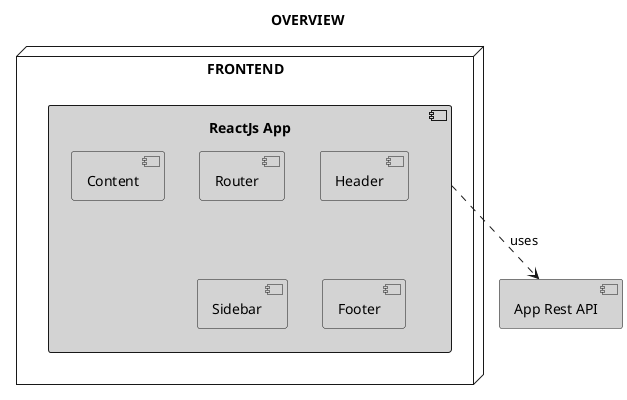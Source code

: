 @startuml
title OVERVIEW
skinparam component{
  BackgroundColor lightgray
}

component "App Rest API" as appApi

node FRONTEND as Frontend{

component "ReactJs App" as App{

        component Router as Router
        component Header as Header
        component Content as Content{
'                component "Data Grid" as DataGrid
'                component "Dashboard" as Dashboard
'                component "Master Table" as MasterTable{
'                    component "Table Actions" as TableActions
'                }

        }
        component Sidebar as Sidebar
        component Footer as Footer


    }
}

App ..> appApi : uses
@enduml